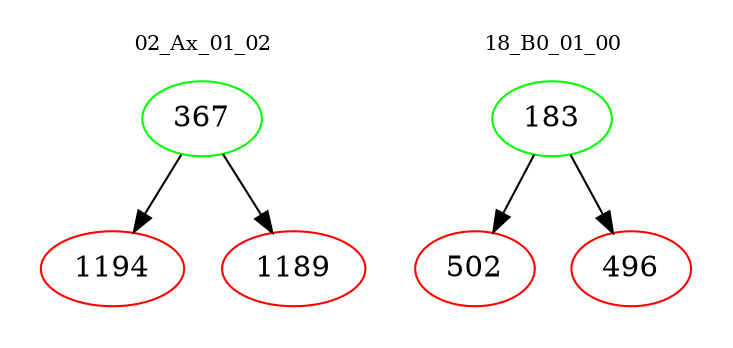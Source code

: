 digraph{
subgraph cluster_0 {
color = white
label = "02_Ax_01_02";
fontsize=10;
T0_367 [label="367", color="green"]
T0_367 -> T0_1194 [color="black"]
T0_1194 [label="1194", color="red"]
T0_367 -> T0_1189 [color="black"]
T0_1189 [label="1189", color="red"]
}
subgraph cluster_1 {
color = white
label = "18_B0_01_00";
fontsize=10;
T1_183 [label="183", color="green"]
T1_183 -> T1_502 [color="black"]
T1_502 [label="502", color="red"]
T1_183 -> T1_496 [color="black"]
T1_496 [label="496", color="red"]
}
}
